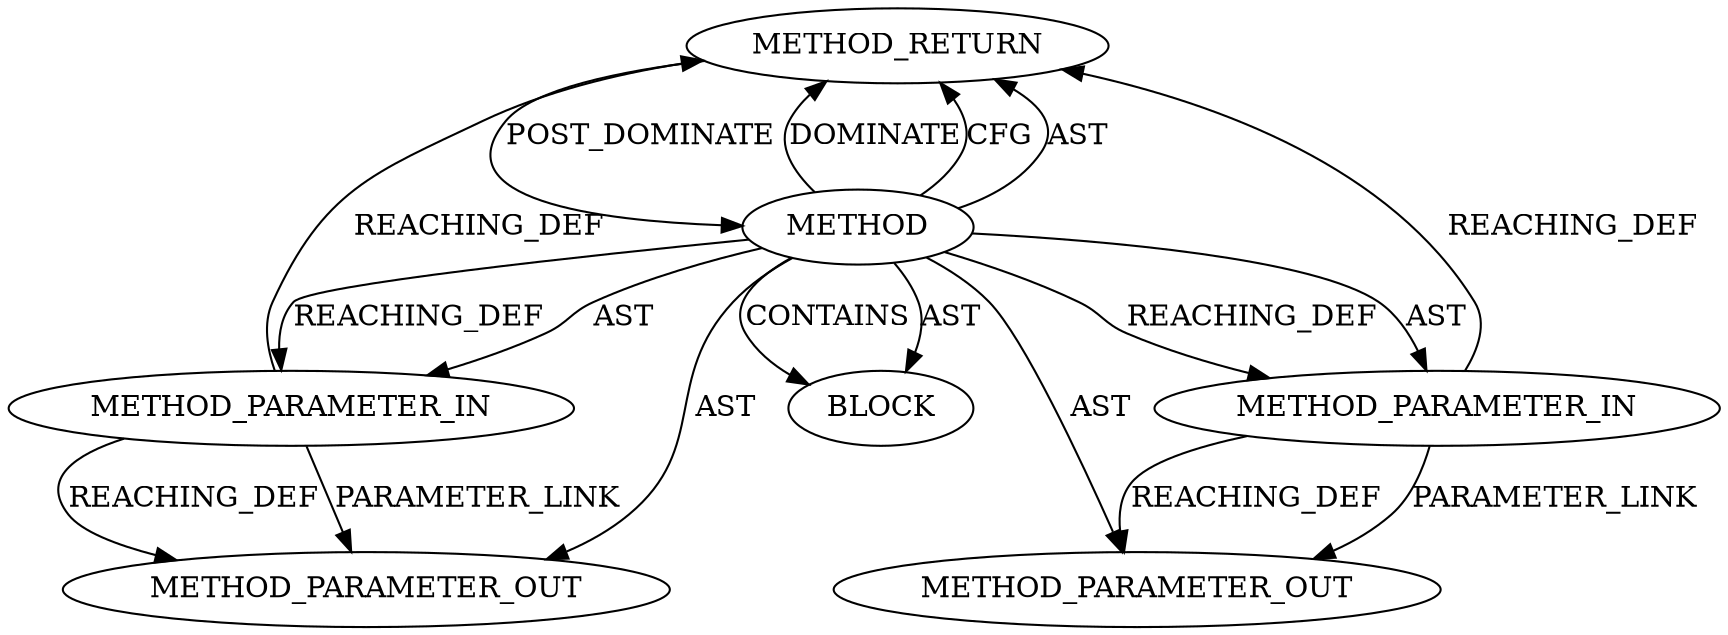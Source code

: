 digraph {
  26017 [label=METHOD_RETURN ORDER=2 CODE="RET" TYPE_FULL_NAME="ANY" EVALUATION_STRATEGY="BY_VALUE"]
  26016 [label=BLOCK ORDER=1 ARGUMENT_INDEX=1 CODE="<empty>" TYPE_FULL_NAME="ANY"]
  26013 [label=METHOD AST_PARENT_TYPE="NAMESPACE_BLOCK" AST_PARENT_FULL_NAME="<global>" ORDER=0 CODE="<empty>" FULL_NAME="l2n3" IS_EXTERNAL=true FILENAME="<empty>" SIGNATURE="" NAME="l2n3"]
  27415 [label=METHOD_PARAMETER_OUT ORDER=2 CODE="p2" IS_VARIADIC=false TYPE_FULL_NAME="ANY" EVALUATION_STRATEGY="BY_VALUE" INDEX=2 NAME="p2"]
  27414 [label=METHOD_PARAMETER_OUT ORDER=1 CODE="p1" IS_VARIADIC=false TYPE_FULL_NAME="ANY" EVALUATION_STRATEGY="BY_VALUE" INDEX=1 NAME="p1"]
  26015 [label=METHOD_PARAMETER_IN ORDER=2 CODE="p2" IS_VARIADIC=false TYPE_FULL_NAME="ANY" EVALUATION_STRATEGY="BY_VALUE" INDEX=2 NAME="p2"]
  26014 [label=METHOD_PARAMETER_IN ORDER=1 CODE="p1" IS_VARIADIC=false TYPE_FULL_NAME="ANY" EVALUATION_STRATEGY="BY_VALUE" INDEX=1 NAME="p1"]
  26013 -> 26014 [label=REACHING_DEF VARIABLE=""]
  26013 -> 26017 [label=DOMINATE ]
  26014 -> 27414 [label=PARAMETER_LINK ]
  26017 -> 26013 [label=POST_DOMINATE ]
  26015 -> 27415 [label=REACHING_DEF VARIABLE="p2"]
  26015 -> 27415 [label=PARAMETER_LINK ]
  26014 -> 27414 [label=REACHING_DEF VARIABLE="p1"]
  26013 -> 26015 [label=REACHING_DEF VARIABLE=""]
  26013 -> 26015 [label=AST ]
  26015 -> 26017 [label=REACHING_DEF VARIABLE="p2"]
  26013 -> 26014 [label=AST ]
  26013 -> 26016 [label=AST ]
  26013 -> 26017 [label=CFG ]
  26013 -> 27415 [label=AST ]
  26013 -> 27414 [label=AST ]
  26013 -> 26017 [label=AST ]
  26014 -> 26017 [label=REACHING_DEF VARIABLE="p1"]
  26013 -> 26016 [label=CONTAINS ]
}
